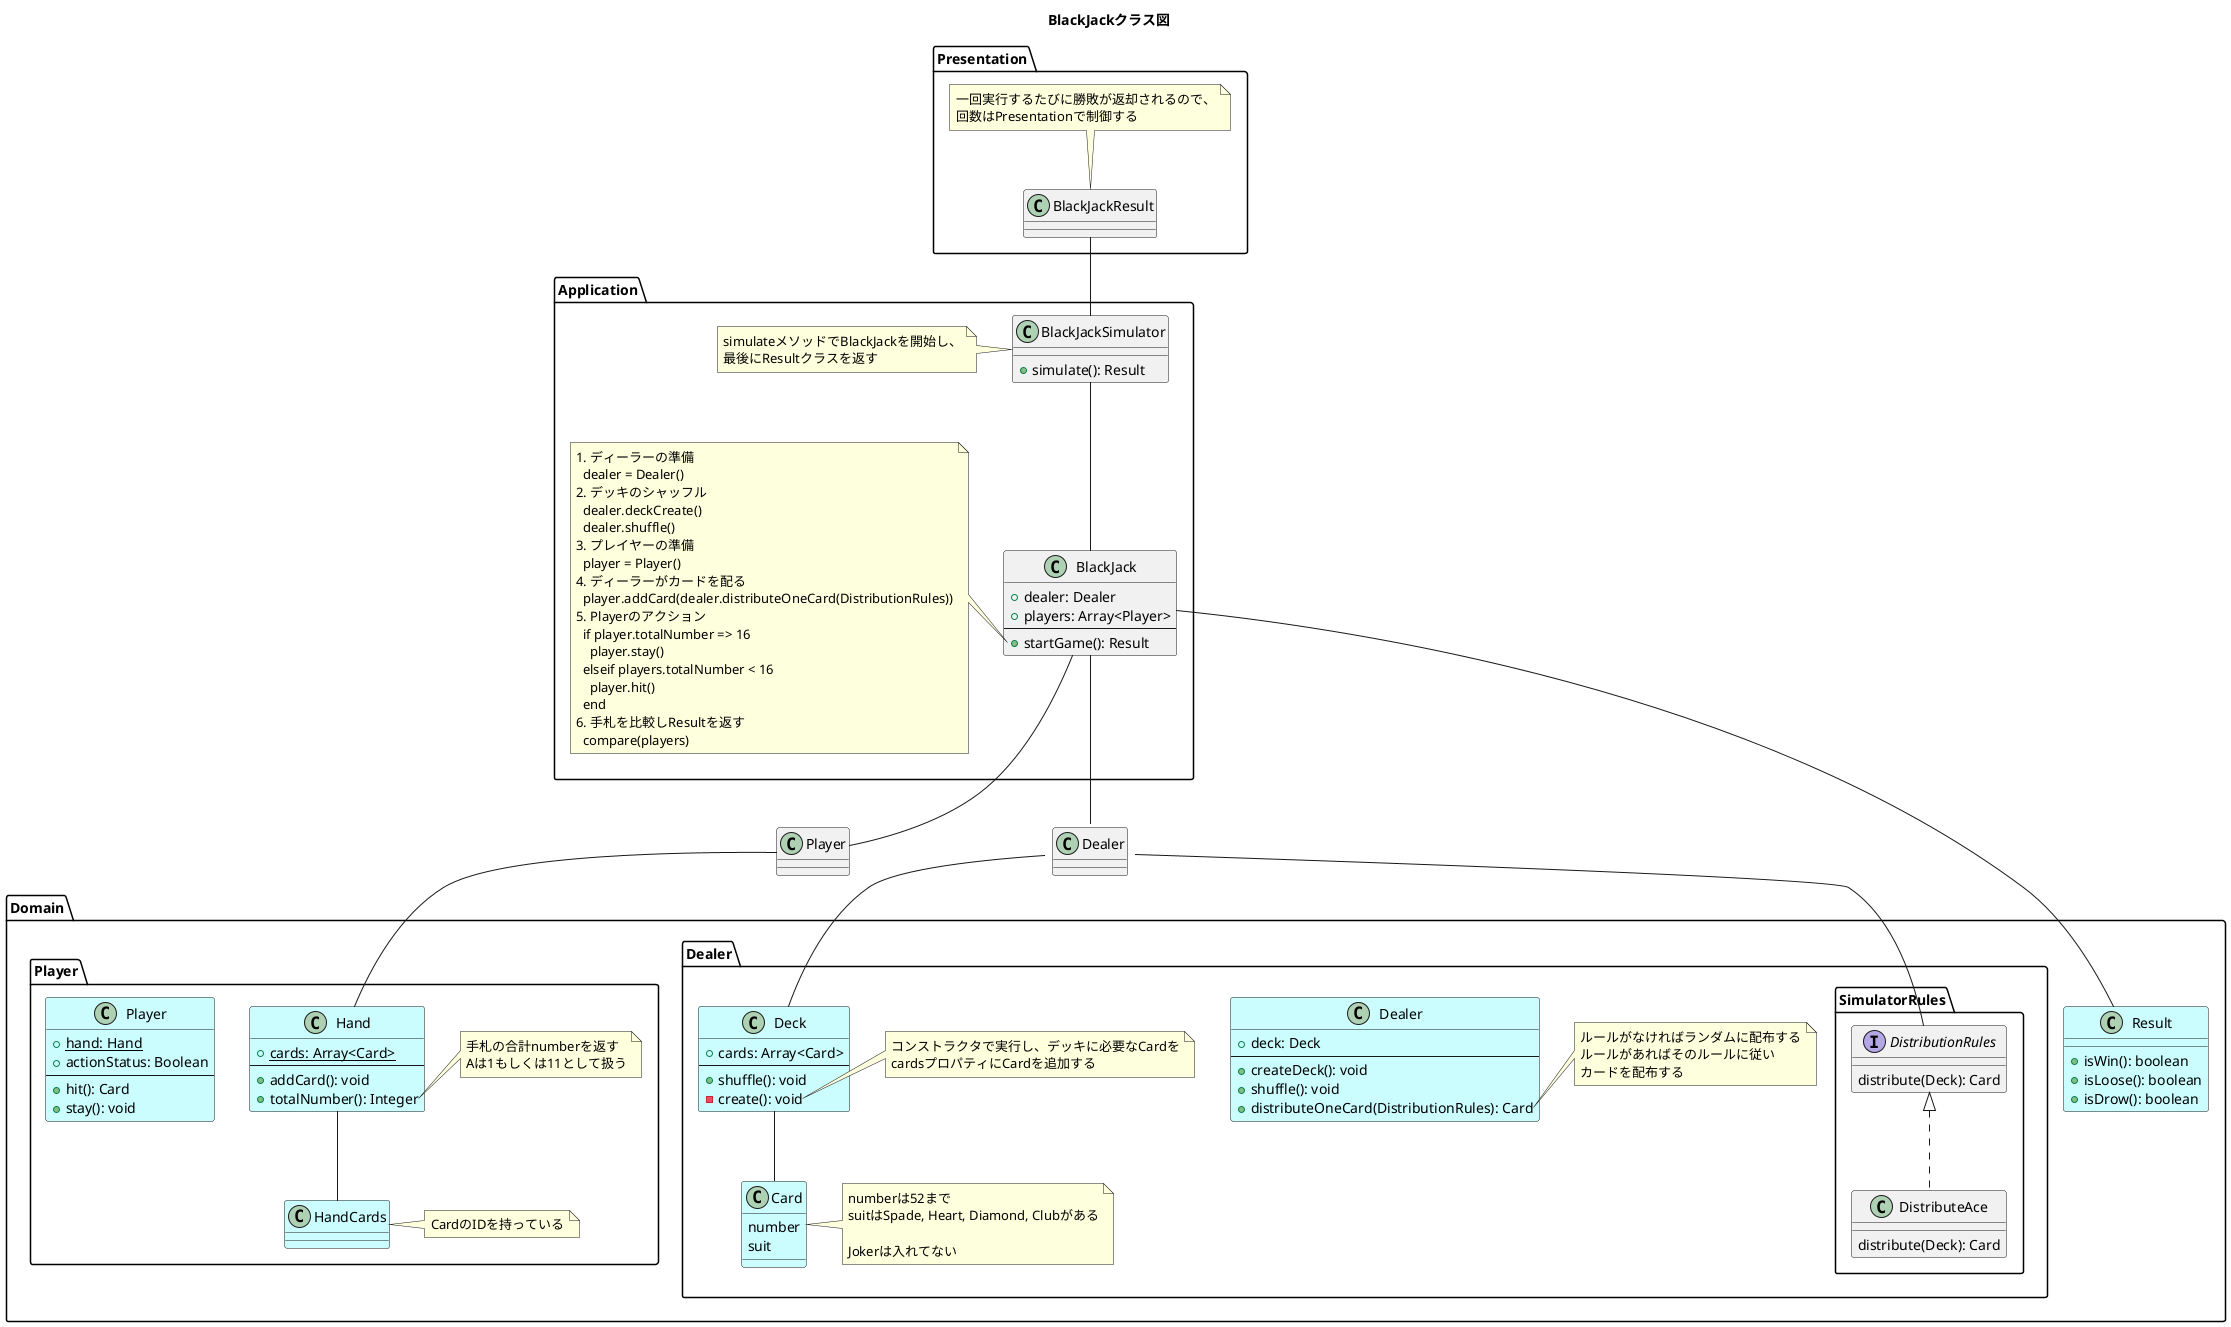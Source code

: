 @startuml
' left to right direction
title BlackJackクラス図

package Presentation {
  class BlackJackResult {
  }
  note top of BlackJackResult
    一回実行するたびに勝敗が返却されるので、
    回数はPresentationで制御する
  endnote
}

package Application {
  class BlackJackSimulator {
    + simulate(): Result
  }
  note left of BlackJackSimulator
    simulateメソッドでBlackJackを開始し、
    最後にResultクラスを返す
  endnote

  class BlackJack {
    + dealer: Dealer
    + players: Array<Player>
    ---
    + startGame(): Result
  }
  note left of BlackJack::startGame
    1. ディーラーの準備
      dealer = Dealer()
    2. デッキのシャッフル
      dealer.deckCreate()
      dealer.shuffle()
    3. プレイヤーの準備
      player = Player()
    4. ディーラーがカードを配る
      player.addCard(dealer.distributeOneCard(DistributionRules))
    5. Playerのアクション
      if player.totalNumber => 16
        player.stay()
      elseif players.totalNumber < 16
        player.hit()
      end
    6. 手札を比較しResultを返す
      compare(players)
  endnote
}

package Domain {
  package Dealer {
    class Dealer #CBFDFF {
      + deck: Deck
      --
      + createDeck(): void
      + shuffle(): void
      + distributeOneCard(DistributionRules): Card
    }
    note right of Dealer::distributeOneCard
      ルールがなければランダムに配布する
      ルールがあればそのルールに従い
      カードを配布する
    endnote

    class Deck #CBFDFF {
      + cards: Array<Card>
      ---
      + shuffle(): void
      - create(): void
    }
    note right of Deck::create
      コンストラクタで実行し、デッキに必要なCardを
      cardsプロパティにCardを追加する
    endnote

    class Card #CBFDFF {
      number
      suit
    }
    note right of Card
      numberは52まで
      suitはSpade, Heart, Diamond, Clubがある

      Jokerは入れてない
    endnote

    package SimulatorRules {
      interface DistributionRules {
        distribute(Deck): Card
      }

      class DistributeAce {
        distribute(Deck): Card
      }
    }
  }

  package Player {
    class Player #CBFDFF {
      + {static} hand: Hand
      + actionStatus: Boolean
      --
      + hit(): Card
      + stay(): void
    }

    class Hand #CBFDFF {
      + {static} cards: Array<Card>
      ---
      + addCard(): void
      + totalNumber(): Integer
    }
    note right of Hand::totalNumber
      手札の合計numberを返す
      Aは1もしくは11として扱う
    endnote

    class HandCards #CBFDFF {
    }
    note right of HandCards
      CardのIDを持っている
    endnote
  }

  class Result #CBFDFF {
    + isWin(): boolean
    + isLoose(): boolean
    + isDrow(): boolean
  }
}


BlackJackResult -- BlackJackSimulator

BlackJackSimulator -- BlackJack
BlackJack -- Player
BlackJack -- Dealer
BlackJack -- Result

DistributionRules <|.. DistributeAce
Dealer::distributeOneCard -- DistributionRules

Player -- Hand
Hand -- HandCards
Dealer -- Deck
Deck -- Card

@enduml
